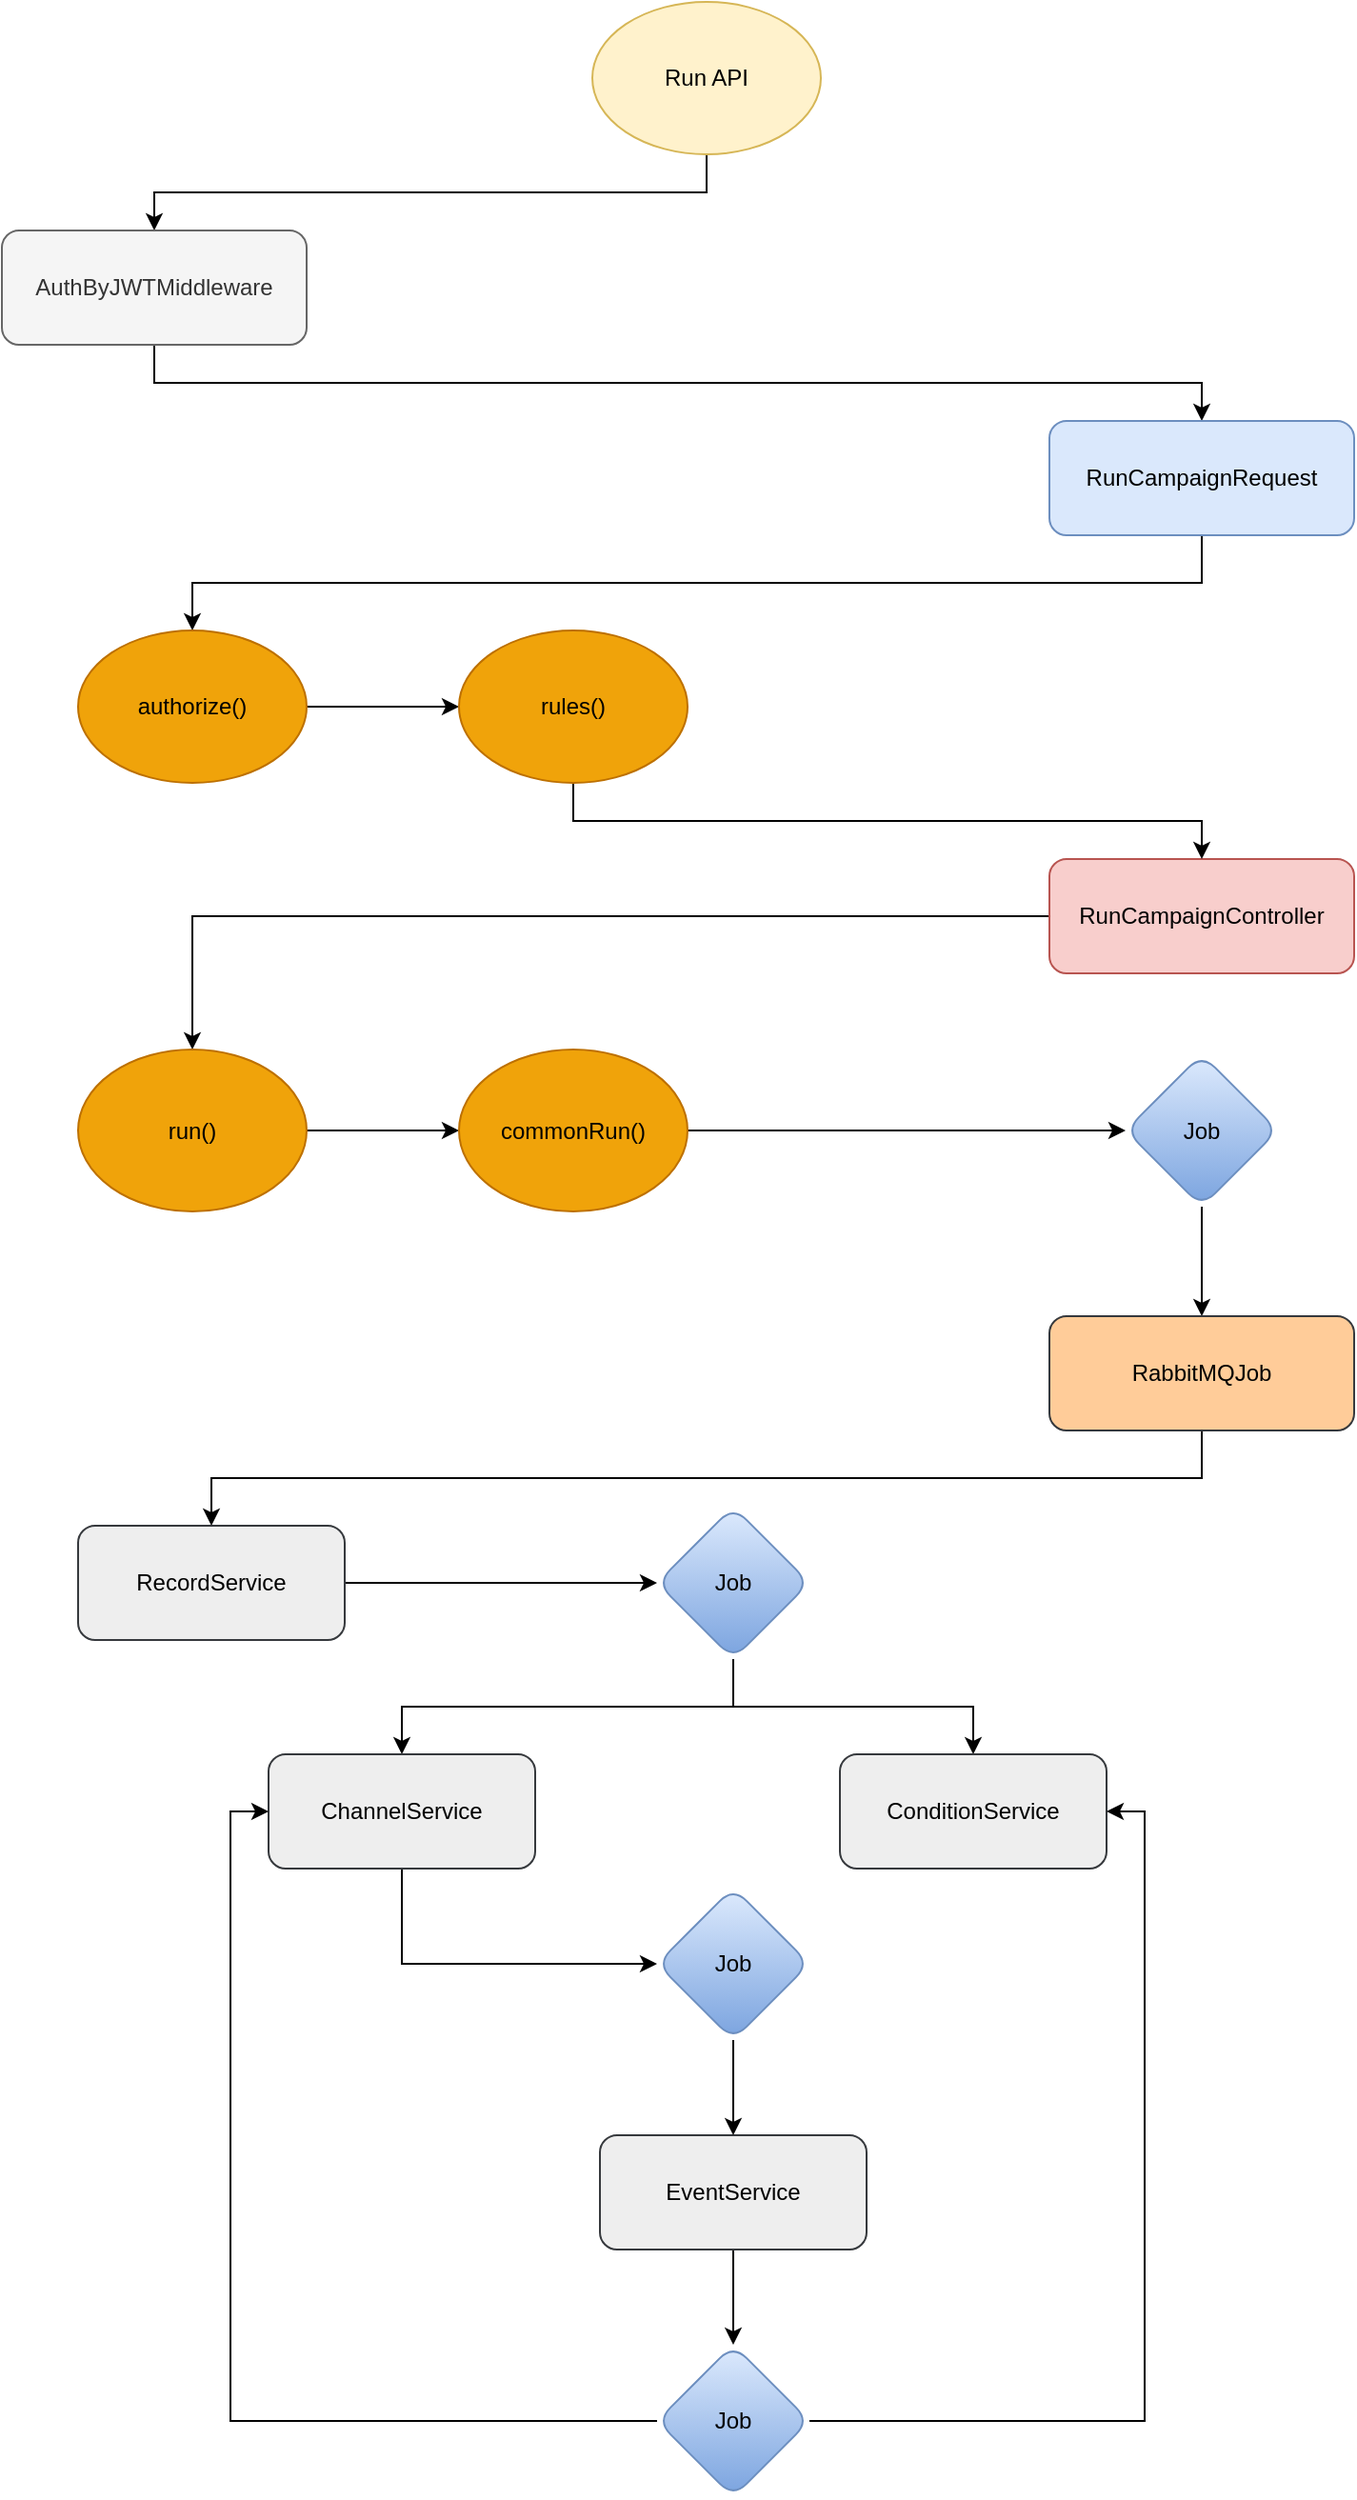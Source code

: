 <mxfile version="20.6.0" type="github">
  <diagram id="-uCUBRwucRaSAOFAAjXm" name="Page-1">
    <mxGraphModel dx="1422" dy="800" grid="1" gridSize="10" guides="1" tooltips="1" connect="1" arrows="1" fold="1" page="1" pageScale="1" pageWidth="827" pageHeight="1169" math="0" shadow="0">
      <root>
        <mxCell id="0" />
        <mxCell id="1" parent="0" />
        <mxCell id="ixgHzNMDdySwTx72Y3tY-3" style="edgeStyle=orthogonalEdgeStyle;rounded=0;orthogonalLoop=1;jettySize=auto;html=1;exitX=0.5;exitY=1;exitDx=0;exitDy=0;entryX=0.5;entryY=0;entryDx=0;entryDy=0;" edge="1" parent="1" source="ixgHzNMDdySwTx72Y3tY-1" target="ixgHzNMDdySwTx72Y3tY-2">
          <mxGeometry relative="1" as="geometry" />
        </mxCell>
        <mxCell id="ixgHzNMDdySwTx72Y3tY-1" value="Run API" style="ellipse;whiteSpace=wrap;html=1;fillColor=#fff2cc;strokeColor=#d6b656;" vertex="1" parent="1">
          <mxGeometry x="340" y="10" width="120" height="80" as="geometry" />
        </mxCell>
        <mxCell id="ixgHzNMDdySwTx72Y3tY-6" style="edgeStyle=orthogonalEdgeStyle;rounded=0;orthogonalLoop=1;jettySize=auto;html=1;exitX=0.5;exitY=1;exitDx=0;exitDy=0;entryX=0.5;entryY=0;entryDx=0;entryDy=0;" edge="1" parent="1" source="ixgHzNMDdySwTx72Y3tY-2" target="ixgHzNMDdySwTx72Y3tY-5">
          <mxGeometry relative="1" as="geometry" />
        </mxCell>
        <mxCell id="ixgHzNMDdySwTx72Y3tY-2" value="AuthByJWTMiddleware" style="rounded=1;whiteSpace=wrap;html=1;fillColor=#f5f5f5;fontColor=#333333;strokeColor=#666666;" vertex="1" parent="1">
          <mxGeometry x="30" y="130" width="160" height="60" as="geometry" />
        </mxCell>
        <mxCell id="ixgHzNMDdySwTx72Y3tY-14" style="edgeStyle=orthogonalEdgeStyle;rounded=0;orthogonalLoop=1;jettySize=auto;html=1;exitX=0.5;exitY=1;exitDx=0;exitDy=0;" edge="1" parent="1" source="ixgHzNMDdySwTx72Y3tY-5" target="ixgHzNMDdySwTx72Y3tY-12">
          <mxGeometry relative="1" as="geometry" />
        </mxCell>
        <mxCell id="ixgHzNMDdySwTx72Y3tY-5" value="RunCampaignRequest" style="rounded=1;whiteSpace=wrap;html=1;fillColor=#dae8fc;strokeColor=#6c8ebf;" vertex="1" parent="1">
          <mxGeometry x="580" y="230" width="160" height="60" as="geometry" />
        </mxCell>
        <mxCell id="ixgHzNMDdySwTx72Y3tY-19" value="" style="edgeStyle=orthogonalEdgeStyle;rounded=0;orthogonalLoop=1;jettySize=auto;html=1;" edge="1" parent="1" source="ixgHzNMDdySwTx72Y3tY-7" target="ixgHzNMDdySwTx72Y3tY-18">
          <mxGeometry relative="1" as="geometry" />
        </mxCell>
        <mxCell id="ixgHzNMDdySwTx72Y3tY-7" value="RunCampaignController" style="rounded=1;whiteSpace=wrap;html=1;fillColor=#f8cecc;strokeColor=#b85450;" vertex="1" parent="1">
          <mxGeometry x="580" y="460" width="160" height="60" as="geometry" />
        </mxCell>
        <mxCell id="ixgHzNMDdySwTx72Y3tY-16" value="" style="edgeStyle=orthogonalEdgeStyle;rounded=0;orthogonalLoop=1;jettySize=auto;html=1;" edge="1" parent="1" source="ixgHzNMDdySwTx72Y3tY-12" target="ixgHzNMDdySwTx72Y3tY-15">
          <mxGeometry relative="1" as="geometry" />
        </mxCell>
        <mxCell id="ixgHzNMDdySwTx72Y3tY-12" value="authorize()" style="ellipse;whiteSpace=wrap;html=1;fillColor=#f0a30a;strokeColor=#BD7000;fontColor=#000000;" vertex="1" parent="1">
          <mxGeometry x="70" y="340" width="120" height="80" as="geometry" />
        </mxCell>
        <mxCell id="ixgHzNMDdySwTx72Y3tY-17" style="edgeStyle=orthogonalEdgeStyle;rounded=0;orthogonalLoop=1;jettySize=auto;html=1;exitX=0.5;exitY=1;exitDx=0;exitDy=0;" edge="1" parent="1" source="ixgHzNMDdySwTx72Y3tY-15" target="ixgHzNMDdySwTx72Y3tY-7">
          <mxGeometry relative="1" as="geometry" />
        </mxCell>
        <mxCell id="ixgHzNMDdySwTx72Y3tY-15" value="rules()" style="ellipse;whiteSpace=wrap;html=1;fillColor=#f0a30a;strokeColor=#BD7000;fontColor=#000000;" vertex="1" parent="1">
          <mxGeometry x="270" y="340" width="120" height="80" as="geometry" />
        </mxCell>
        <mxCell id="ixgHzNMDdySwTx72Y3tY-23" value="" style="edgeStyle=orthogonalEdgeStyle;rounded=0;orthogonalLoop=1;jettySize=auto;html=1;" edge="1" parent="1" source="ixgHzNMDdySwTx72Y3tY-18" target="ixgHzNMDdySwTx72Y3tY-22">
          <mxGeometry relative="1" as="geometry" />
        </mxCell>
        <mxCell id="ixgHzNMDdySwTx72Y3tY-18" value="run()" style="ellipse;whiteSpace=wrap;html=1;fillColor=#f0a30a;strokeColor=#BD7000;rounded=1;fontColor=#000000;" vertex="1" parent="1">
          <mxGeometry x="70" y="560" width="120" height="85" as="geometry" />
        </mxCell>
        <mxCell id="ixgHzNMDdySwTx72Y3tY-25" value="" style="edgeStyle=orthogonalEdgeStyle;rounded=0;orthogonalLoop=1;jettySize=auto;html=1;" edge="1" parent="1" source="ixgHzNMDdySwTx72Y3tY-22" target="ixgHzNMDdySwTx72Y3tY-24">
          <mxGeometry relative="1" as="geometry" />
        </mxCell>
        <mxCell id="ixgHzNMDdySwTx72Y3tY-22" value="commonRun()" style="ellipse;whiteSpace=wrap;html=1;fillColor=#f0a30a;strokeColor=#BD7000;rounded=1;fontColor=#000000;" vertex="1" parent="1">
          <mxGeometry x="270" y="560" width="120" height="85" as="geometry" />
        </mxCell>
        <mxCell id="ixgHzNMDdySwTx72Y3tY-27" style="edgeStyle=orthogonalEdgeStyle;rounded=0;orthogonalLoop=1;jettySize=auto;html=1;exitX=0.5;exitY=1;exitDx=0;exitDy=0;entryX=0.5;entryY=0;entryDx=0;entryDy=0;" edge="1" parent="1" source="ixgHzNMDdySwTx72Y3tY-24" target="ixgHzNMDdySwTx72Y3tY-26">
          <mxGeometry relative="1" as="geometry" />
        </mxCell>
        <mxCell id="ixgHzNMDdySwTx72Y3tY-24" value="Job" style="rhombus;whiteSpace=wrap;html=1;rounded=1;fillColor=#dae8fc;strokeColor=#6c8ebf;gradientColor=#7ea6e0;" vertex="1" parent="1">
          <mxGeometry x="620" y="562.5" width="80" height="80" as="geometry" />
        </mxCell>
        <mxCell id="ixgHzNMDdySwTx72Y3tY-30" style="edgeStyle=orthogonalEdgeStyle;rounded=0;orthogonalLoop=1;jettySize=auto;html=1;exitX=0.5;exitY=1;exitDx=0;exitDy=0;" edge="1" parent="1" source="ixgHzNMDdySwTx72Y3tY-26" target="ixgHzNMDdySwTx72Y3tY-28">
          <mxGeometry relative="1" as="geometry" />
        </mxCell>
        <mxCell id="ixgHzNMDdySwTx72Y3tY-26" value="RabbitMQJob" style="rounded=1;whiteSpace=wrap;html=1;fillColor=#ffcc99;strokeColor=#36393d;" vertex="1" parent="1">
          <mxGeometry x="580" y="700" width="160" height="60" as="geometry" />
        </mxCell>
        <mxCell id="ixgHzNMDdySwTx72Y3tY-33" style="edgeStyle=orthogonalEdgeStyle;rounded=0;orthogonalLoop=1;jettySize=auto;html=1;exitX=1;exitY=0.5;exitDx=0;exitDy=0;entryX=0;entryY=0.5;entryDx=0;entryDy=0;" edge="1" parent="1" source="ixgHzNMDdySwTx72Y3tY-28" target="ixgHzNMDdySwTx72Y3tY-32">
          <mxGeometry relative="1" as="geometry" />
        </mxCell>
        <mxCell id="ixgHzNMDdySwTx72Y3tY-28" value="RecordService" style="rounded=1;whiteSpace=wrap;html=1;fillColor=#eeeeee;strokeColor=#36393d;" vertex="1" parent="1">
          <mxGeometry x="70" y="810" width="140" height="60" as="geometry" />
        </mxCell>
        <mxCell id="ixgHzNMDdySwTx72Y3tY-37" style="edgeStyle=orthogonalEdgeStyle;rounded=0;orthogonalLoop=1;jettySize=auto;html=1;exitX=0.5;exitY=1;exitDx=0;exitDy=0;" edge="1" parent="1" source="ixgHzNMDdySwTx72Y3tY-32" target="ixgHzNMDdySwTx72Y3tY-35">
          <mxGeometry relative="1" as="geometry" />
        </mxCell>
        <mxCell id="ixgHzNMDdySwTx72Y3tY-38" style="edgeStyle=orthogonalEdgeStyle;rounded=0;orthogonalLoop=1;jettySize=auto;html=1;exitX=0.5;exitY=1;exitDx=0;exitDy=0;" edge="1" parent="1" source="ixgHzNMDdySwTx72Y3tY-32" target="ixgHzNMDdySwTx72Y3tY-36">
          <mxGeometry relative="1" as="geometry" />
        </mxCell>
        <mxCell id="ixgHzNMDdySwTx72Y3tY-32" value="Job" style="rhombus;whiteSpace=wrap;html=1;rounded=1;fillColor=#dae8fc;strokeColor=#6c8ebf;gradientColor=#7ea6e0;" vertex="1" parent="1">
          <mxGeometry x="374" y="800" width="80" height="80" as="geometry" />
        </mxCell>
        <mxCell id="ixgHzNMDdySwTx72Y3tY-45" style="edgeStyle=orthogonalEdgeStyle;rounded=0;orthogonalLoop=1;jettySize=auto;html=1;exitX=0.5;exitY=1;exitDx=0;exitDy=0;entryX=0;entryY=0.5;entryDx=0;entryDy=0;" edge="1" parent="1" source="ixgHzNMDdySwTx72Y3tY-35" target="ixgHzNMDdySwTx72Y3tY-44">
          <mxGeometry relative="1" as="geometry" />
        </mxCell>
        <mxCell id="ixgHzNMDdySwTx72Y3tY-35" value="ChannelService" style="rounded=1;whiteSpace=wrap;html=1;fillColor=#eeeeee;strokeColor=#36393d;" vertex="1" parent="1">
          <mxGeometry x="170" y="930" width="140" height="60" as="geometry" />
        </mxCell>
        <mxCell id="ixgHzNMDdySwTx72Y3tY-36" value="ConditionService" style="rounded=1;whiteSpace=wrap;html=1;fillColor=#eeeeee;strokeColor=#36393d;" vertex="1" parent="1">
          <mxGeometry x="470" y="930" width="140" height="60" as="geometry" />
        </mxCell>
        <mxCell id="ixgHzNMDdySwTx72Y3tY-48" style="edgeStyle=orthogonalEdgeStyle;rounded=0;orthogonalLoop=1;jettySize=auto;html=1;exitX=0.5;exitY=1;exitDx=0;exitDy=0;" edge="1" parent="1" source="ixgHzNMDdySwTx72Y3tY-40" target="ixgHzNMDdySwTx72Y3tY-47">
          <mxGeometry relative="1" as="geometry" />
        </mxCell>
        <mxCell id="ixgHzNMDdySwTx72Y3tY-40" value="EventService" style="rounded=1;whiteSpace=wrap;html=1;fillColor=#eeeeee;strokeColor=#36393d;" vertex="1" parent="1">
          <mxGeometry x="344" y="1130" width="140" height="60" as="geometry" />
        </mxCell>
        <mxCell id="ixgHzNMDdySwTx72Y3tY-46" style="edgeStyle=orthogonalEdgeStyle;rounded=0;orthogonalLoop=1;jettySize=auto;html=1;exitX=0.5;exitY=1;exitDx=0;exitDy=0;" edge="1" parent="1" source="ixgHzNMDdySwTx72Y3tY-44" target="ixgHzNMDdySwTx72Y3tY-40">
          <mxGeometry relative="1" as="geometry" />
        </mxCell>
        <mxCell id="ixgHzNMDdySwTx72Y3tY-44" value="Job" style="rhombus;whiteSpace=wrap;html=1;rounded=1;fillColor=#dae8fc;strokeColor=#6c8ebf;gradientColor=#7ea6e0;" vertex="1" parent="1">
          <mxGeometry x="374" y="1000" width="80" height="80" as="geometry" />
        </mxCell>
        <mxCell id="ixgHzNMDdySwTx72Y3tY-50" style="edgeStyle=orthogonalEdgeStyle;rounded=0;orthogonalLoop=1;jettySize=auto;html=1;exitX=1;exitY=0.5;exitDx=0;exitDy=0;entryX=1;entryY=0.5;entryDx=0;entryDy=0;" edge="1" parent="1" source="ixgHzNMDdySwTx72Y3tY-47" target="ixgHzNMDdySwTx72Y3tY-36">
          <mxGeometry relative="1" as="geometry" />
        </mxCell>
        <mxCell id="ixgHzNMDdySwTx72Y3tY-51" style="edgeStyle=orthogonalEdgeStyle;rounded=0;orthogonalLoop=1;jettySize=auto;html=1;exitX=0;exitY=0.5;exitDx=0;exitDy=0;entryX=0;entryY=0.5;entryDx=0;entryDy=0;" edge="1" parent="1" source="ixgHzNMDdySwTx72Y3tY-47" target="ixgHzNMDdySwTx72Y3tY-35">
          <mxGeometry relative="1" as="geometry" />
        </mxCell>
        <mxCell id="ixgHzNMDdySwTx72Y3tY-47" value="Job" style="rhombus;whiteSpace=wrap;html=1;rounded=1;fillColor=#dae8fc;strokeColor=#6c8ebf;gradientColor=#7ea6e0;" vertex="1" parent="1">
          <mxGeometry x="374" y="1240" width="80" height="80" as="geometry" />
        </mxCell>
      </root>
    </mxGraphModel>
  </diagram>
</mxfile>
